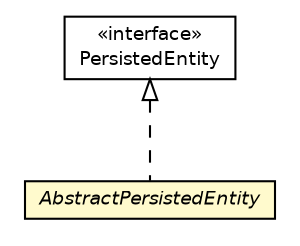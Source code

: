 #!/usr/local/bin/dot
#
# Class diagram 
# Generated by UMLGraph version R5_6 (http://www.umlgraph.org/)
#

digraph G {
	edge [fontname="Helvetica",fontsize=10,labelfontname="Helvetica",labelfontsize=10];
	node [fontname="Helvetica",fontsize=10,shape=plaintext];
	nodesep=0.25;
	ranksep=0.5;
	// net.ljcomputing.entity.AbstractPersistedEntity
	c48 [label=<<table title="net.ljcomputing.entity.AbstractPersistedEntity" border="0" cellborder="1" cellspacing="0" cellpadding="2" port="p" bgcolor="lemonChiffon" href="./AbstractPersistedEntity.html">
		<tr><td><table border="0" cellspacing="0" cellpadding="1">
<tr><td align="center" balign="center"><font face="Helvetica-Oblique"> AbstractPersistedEntity </font></td></tr>
		</table></td></tr>
		</table>>, URL="./AbstractPersistedEntity.html", fontname="Helvetica", fontcolor="black", fontsize=9.0];
	// net.ljcomputing.entity.PersistedEntity
	c49 [label=<<table title="net.ljcomputing.entity.PersistedEntity" border="0" cellborder="1" cellspacing="0" cellpadding="2" port="p" href="./PersistedEntity.html">
		<tr><td><table border="0" cellspacing="0" cellpadding="1">
<tr><td align="center" balign="center"> &#171;interface&#187; </td></tr>
<tr><td align="center" balign="center"> PersistedEntity </td></tr>
		</table></td></tr>
		</table>>, URL="./PersistedEntity.html", fontname="Helvetica", fontcolor="black", fontsize=9.0];
	//net.ljcomputing.entity.AbstractPersistedEntity implements net.ljcomputing.entity.PersistedEntity
	c49:p -> c48:p [dir=back,arrowtail=empty,style=dashed];
}


